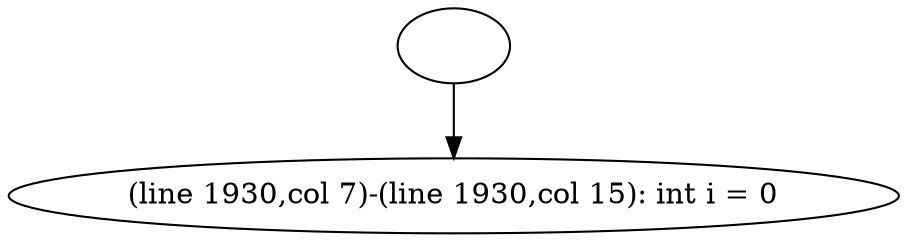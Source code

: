 digraph G {
  1 [ label="" ];
  2 [ label="(line 1930,col 7)-(line 1930,col 15): int i = 0" ];
  1 -> 2;
}
